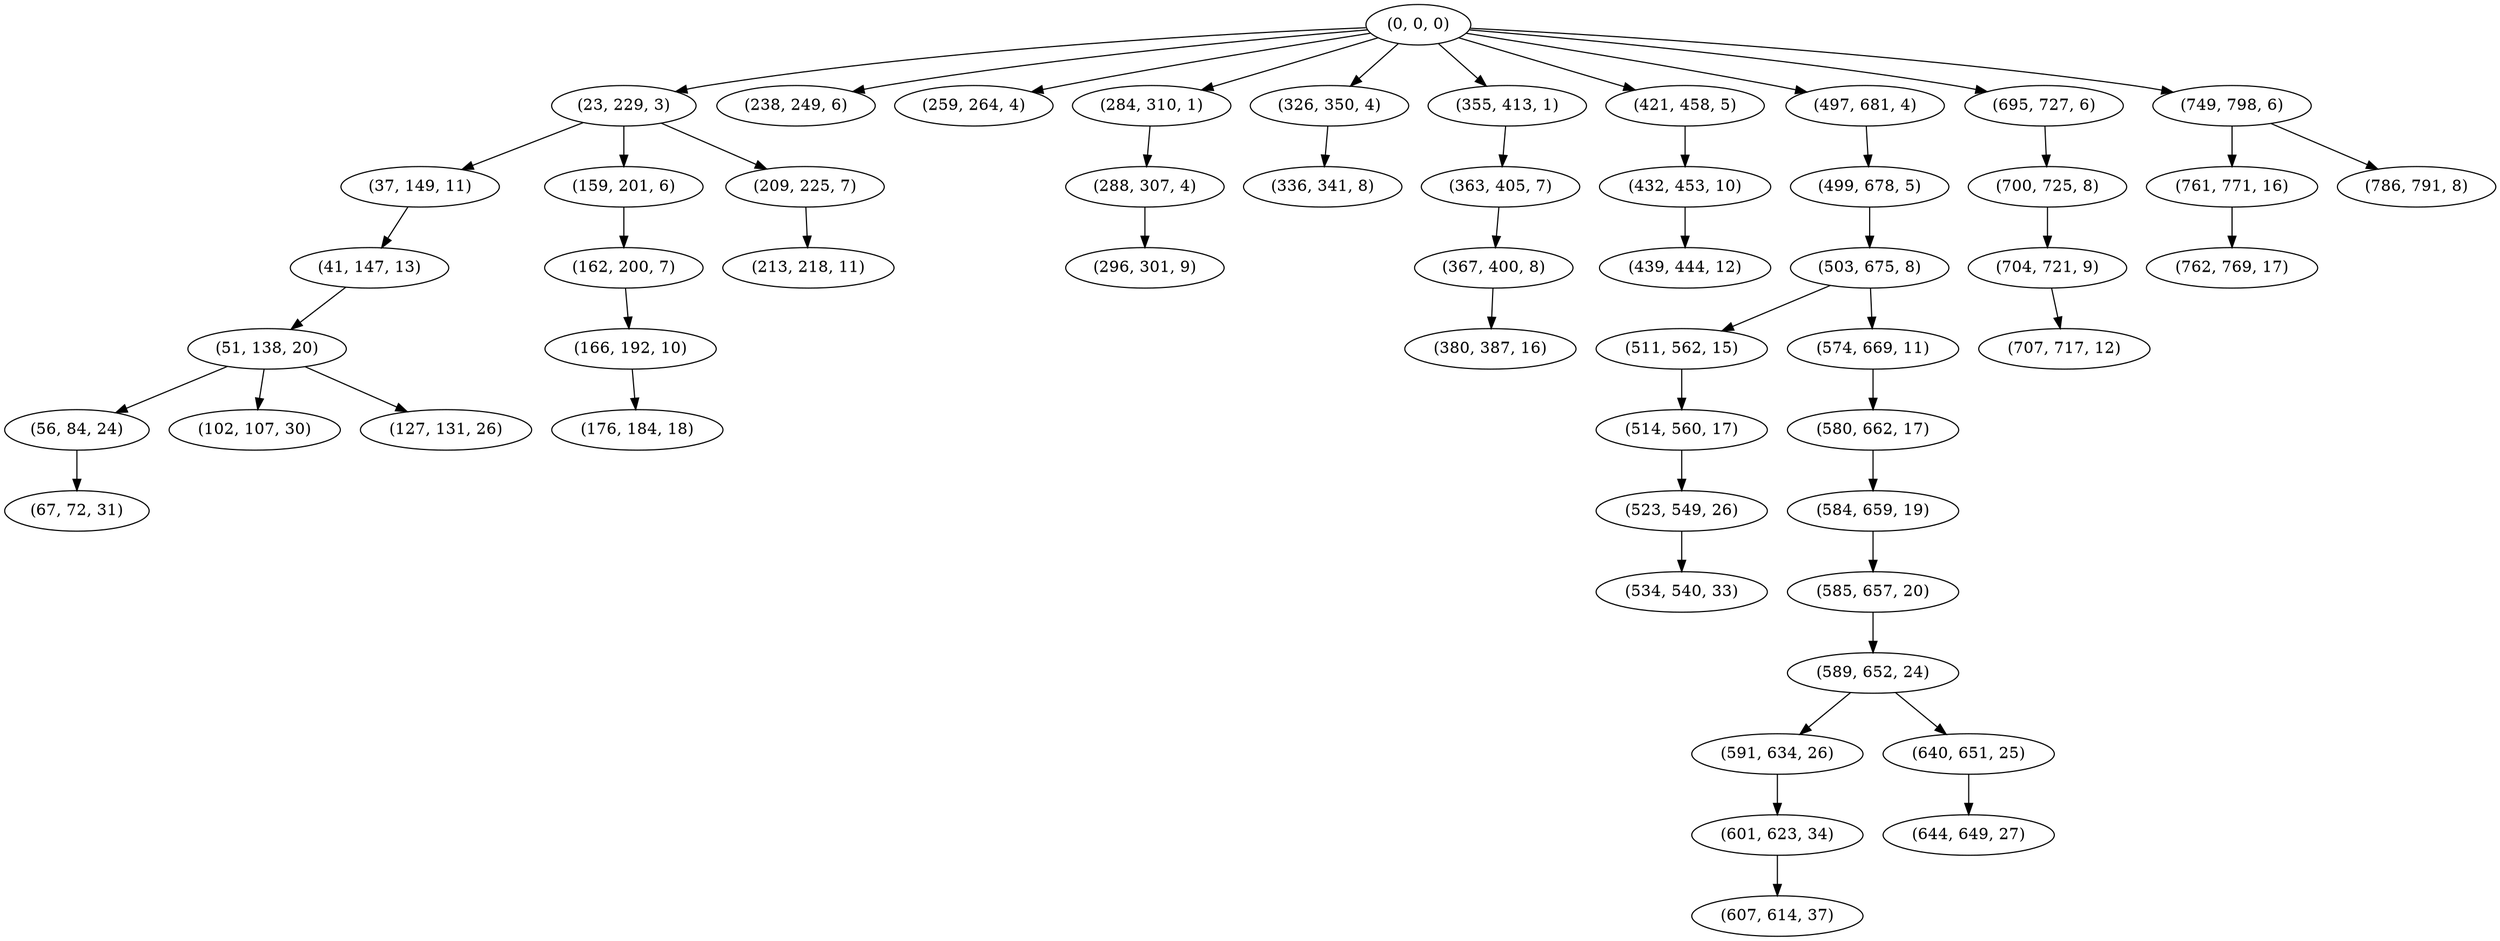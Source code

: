 digraph tree {
    "(0, 0, 0)";
    "(23, 229, 3)";
    "(37, 149, 11)";
    "(41, 147, 13)";
    "(51, 138, 20)";
    "(56, 84, 24)";
    "(67, 72, 31)";
    "(102, 107, 30)";
    "(127, 131, 26)";
    "(159, 201, 6)";
    "(162, 200, 7)";
    "(166, 192, 10)";
    "(176, 184, 18)";
    "(209, 225, 7)";
    "(213, 218, 11)";
    "(238, 249, 6)";
    "(259, 264, 4)";
    "(284, 310, 1)";
    "(288, 307, 4)";
    "(296, 301, 9)";
    "(326, 350, 4)";
    "(336, 341, 8)";
    "(355, 413, 1)";
    "(363, 405, 7)";
    "(367, 400, 8)";
    "(380, 387, 16)";
    "(421, 458, 5)";
    "(432, 453, 10)";
    "(439, 444, 12)";
    "(497, 681, 4)";
    "(499, 678, 5)";
    "(503, 675, 8)";
    "(511, 562, 15)";
    "(514, 560, 17)";
    "(523, 549, 26)";
    "(534, 540, 33)";
    "(574, 669, 11)";
    "(580, 662, 17)";
    "(584, 659, 19)";
    "(585, 657, 20)";
    "(589, 652, 24)";
    "(591, 634, 26)";
    "(601, 623, 34)";
    "(607, 614, 37)";
    "(640, 651, 25)";
    "(644, 649, 27)";
    "(695, 727, 6)";
    "(700, 725, 8)";
    "(704, 721, 9)";
    "(707, 717, 12)";
    "(749, 798, 6)";
    "(761, 771, 16)";
    "(762, 769, 17)";
    "(786, 791, 8)";
    "(0, 0, 0)" -> "(23, 229, 3)";
    "(0, 0, 0)" -> "(238, 249, 6)";
    "(0, 0, 0)" -> "(259, 264, 4)";
    "(0, 0, 0)" -> "(284, 310, 1)";
    "(0, 0, 0)" -> "(326, 350, 4)";
    "(0, 0, 0)" -> "(355, 413, 1)";
    "(0, 0, 0)" -> "(421, 458, 5)";
    "(0, 0, 0)" -> "(497, 681, 4)";
    "(0, 0, 0)" -> "(695, 727, 6)";
    "(0, 0, 0)" -> "(749, 798, 6)";
    "(23, 229, 3)" -> "(37, 149, 11)";
    "(23, 229, 3)" -> "(159, 201, 6)";
    "(23, 229, 3)" -> "(209, 225, 7)";
    "(37, 149, 11)" -> "(41, 147, 13)";
    "(41, 147, 13)" -> "(51, 138, 20)";
    "(51, 138, 20)" -> "(56, 84, 24)";
    "(51, 138, 20)" -> "(102, 107, 30)";
    "(51, 138, 20)" -> "(127, 131, 26)";
    "(56, 84, 24)" -> "(67, 72, 31)";
    "(159, 201, 6)" -> "(162, 200, 7)";
    "(162, 200, 7)" -> "(166, 192, 10)";
    "(166, 192, 10)" -> "(176, 184, 18)";
    "(209, 225, 7)" -> "(213, 218, 11)";
    "(284, 310, 1)" -> "(288, 307, 4)";
    "(288, 307, 4)" -> "(296, 301, 9)";
    "(326, 350, 4)" -> "(336, 341, 8)";
    "(355, 413, 1)" -> "(363, 405, 7)";
    "(363, 405, 7)" -> "(367, 400, 8)";
    "(367, 400, 8)" -> "(380, 387, 16)";
    "(421, 458, 5)" -> "(432, 453, 10)";
    "(432, 453, 10)" -> "(439, 444, 12)";
    "(497, 681, 4)" -> "(499, 678, 5)";
    "(499, 678, 5)" -> "(503, 675, 8)";
    "(503, 675, 8)" -> "(511, 562, 15)";
    "(503, 675, 8)" -> "(574, 669, 11)";
    "(511, 562, 15)" -> "(514, 560, 17)";
    "(514, 560, 17)" -> "(523, 549, 26)";
    "(523, 549, 26)" -> "(534, 540, 33)";
    "(574, 669, 11)" -> "(580, 662, 17)";
    "(580, 662, 17)" -> "(584, 659, 19)";
    "(584, 659, 19)" -> "(585, 657, 20)";
    "(585, 657, 20)" -> "(589, 652, 24)";
    "(589, 652, 24)" -> "(591, 634, 26)";
    "(589, 652, 24)" -> "(640, 651, 25)";
    "(591, 634, 26)" -> "(601, 623, 34)";
    "(601, 623, 34)" -> "(607, 614, 37)";
    "(640, 651, 25)" -> "(644, 649, 27)";
    "(695, 727, 6)" -> "(700, 725, 8)";
    "(700, 725, 8)" -> "(704, 721, 9)";
    "(704, 721, 9)" -> "(707, 717, 12)";
    "(749, 798, 6)" -> "(761, 771, 16)";
    "(749, 798, 6)" -> "(786, 791, 8)";
    "(761, 771, 16)" -> "(762, 769, 17)";
}
